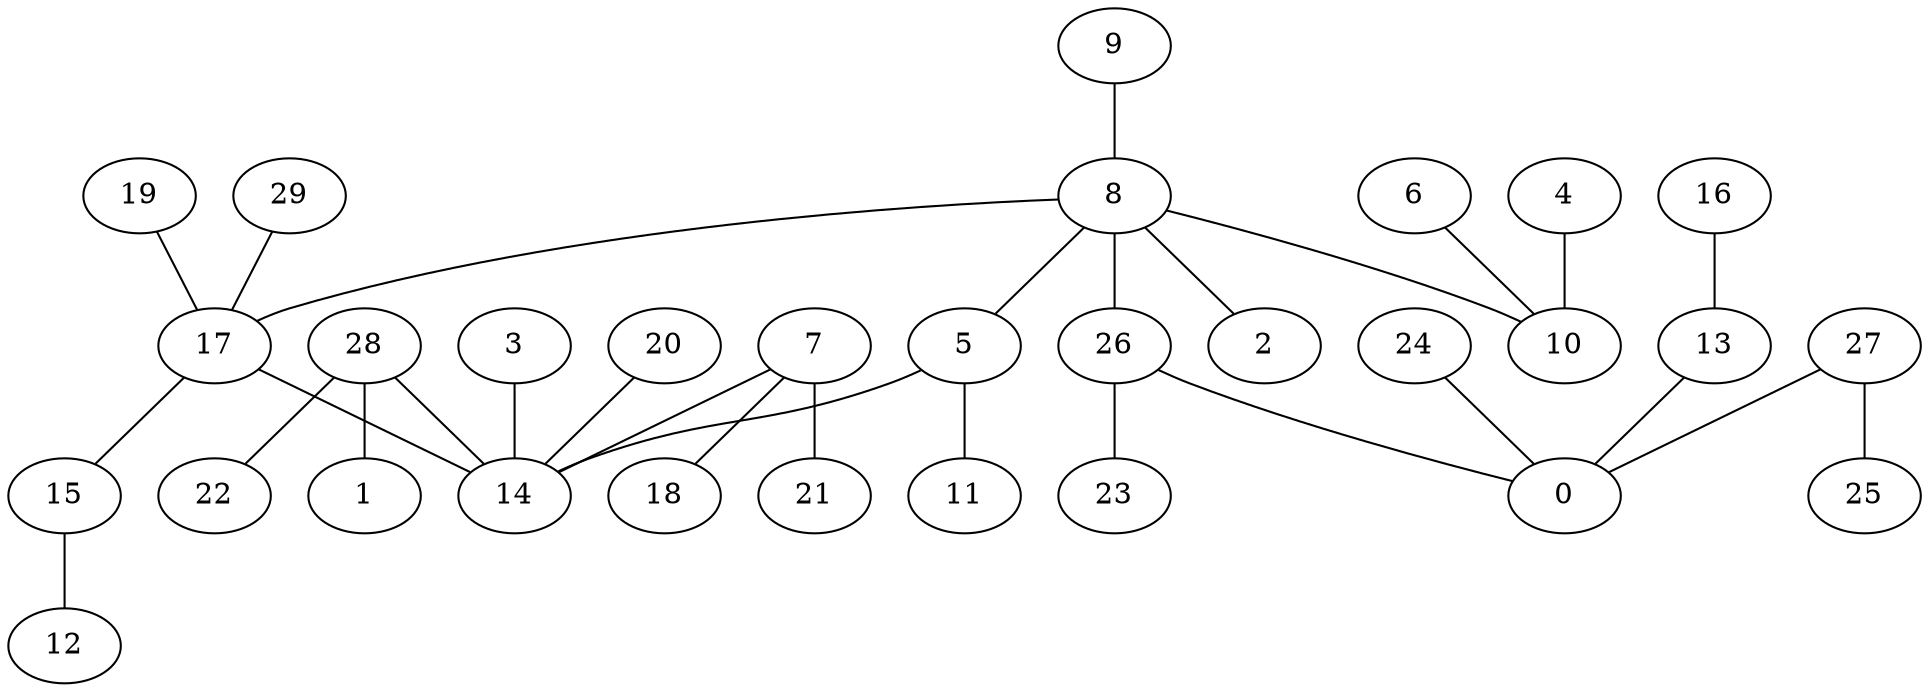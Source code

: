 digraph GG_graph {

subgraph G_graph {
edge [color = black]
"19" -> "17" [dir = none]
"28" -> "22" [dir = none]
"28" -> "1" [dir = none]
"28" -> "14" [dir = none]
"15" -> "12" [dir = none]
"29" -> "17" [dir = none]
"13" -> "0" [dir = none]
"17" -> "15" [dir = none]
"17" -> "14" [dir = none]
"9" -> "8" [dir = none]
"7" -> "18" [dir = none]
"7" -> "21" [dir = none]
"7" -> "14" [dir = none]
"27" -> "25" [dir = none]
"27" -> "0" [dir = none]
"26" -> "23" [dir = none]
"26" -> "0" [dir = none]
"8" -> "10" [dir = none]
"8" -> "2" [dir = none]
"8" -> "26" [dir = none]
"8" -> "17" [dir = none]
"20" -> "14" [dir = none]
"5" -> "11" [dir = none]
"5" -> "14" [dir = none]
"16" -> "13" [dir = none]
"6" -> "10" [dir = none]
"3" -> "14" [dir = none]
"24" -> "0" [dir = none]
"4" -> "10" [dir = none]
"8" -> "5" [dir = none]
}

}

